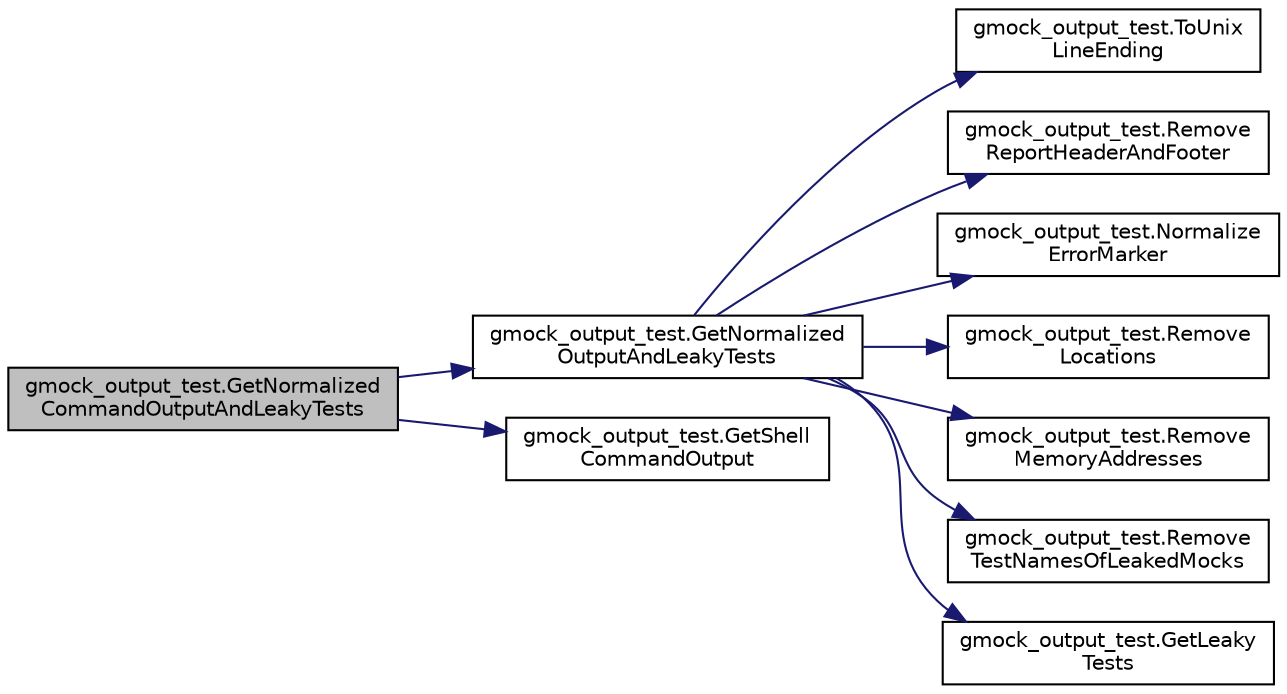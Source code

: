 digraph "gmock_output_test.GetNormalizedCommandOutputAndLeakyTests"
{
  edge [fontname="Helvetica",fontsize="10",labelfontname="Helvetica",labelfontsize="10"];
  node [fontname="Helvetica",fontsize="10",shape=record];
  rankdir="LR";
  Node5 [label="gmock_output_test.GetNormalized\lCommandOutputAndLeakyTests",height=0.2,width=0.4,color="black", fillcolor="grey75", style="filled", fontcolor="black"];
  Node5 -> Node6 [color="midnightblue",fontsize="10",style="solid",fontname="Helvetica"];
  Node6 [label="gmock_output_test.GetNormalized\lOutputAndLeakyTests",height=0.2,width=0.4,color="black", fillcolor="white", style="filled",URL="$d8/d7f/namespacegmock__output__test.html#a590ba3b918e5599eeabc2cbf597e2ce1"];
  Node6 -> Node7 [color="midnightblue",fontsize="10",style="solid",fontname="Helvetica"];
  Node7 [label="gmock_output_test.ToUnix\lLineEnding",height=0.2,width=0.4,color="black", fillcolor="white", style="filled",URL="$d8/d7f/namespacegmock__output__test.html#a5c9ae3611cc4fac1e1340a3345865cf3"];
  Node6 -> Node8 [color="midnightblue",fontsize="10",style="solid",fontname="Helvetica"];
  Node8 [label="gmock_output_test.Remove\lReportHeaderAndFooter",height=0.2,width=0.4,color="black", fillcolor="white", style="filled",URL="$d8/d7f/namespacegmock__output__test.html#a2ebfc0abfb0ed307021ecaa9da465c55"];
  Node6 -> Node9 [color="midnightblue",fontsize="10",style="solid",fontname="Helvetica"];
  Node9 [label="gmock_output_test.Normalize\lErrorMarker",height=0.2,width=0.4,color="black", fillcolor="white", style="filled",URL="$d8/d7f/namespacegmock__output__test.html#af3c1f95f19b9f048843a2d562d459b24"];
  Node6 -> Node10 [color="midnightblue",fontsize="10",style="solid",fontname="Helvetica"];
  Node10 [label="gmock_output_test.Remove\lLocations",height=0.2,width=0.4,color="black", fillcolor="white", style="filled",URL="$d8/d7f/namespacegmock__output__test.html#aa3c93f8085ff0886bf0d160d71af2452"];
  Node6 -> Node11 [color="midnightblue",fontsize="10",style="solid",fontname="Helvetica"];
  Node11 [label="gmock_output_test.Remove\lMemoryAddresses",height=0.2,width=0.4,color="black", fillcolor="white", style="filled",URL="$d8/d7f/namespacegmock__output__test.html#a58b4fdb82b40d01d32b09d4c14ba11a5"];
  Node6 -> Node12 [color="midnightblue",fontsize="10",style="solid",fontname="Helvetica"];
  Node12 [label="gmock_output_test.Remove\lTestNamesOfLeakedMocks",height=0.2,width=0.4,color="black", fillcolor="white", style="filled",URL="$d8/d7f/namespacegmock__output__test.html#ac0628c5630d869dae45601df9d909638"];
  Node6 -> Node13 [color="midnightblue",fontsize="10",style="solid",fontname="Helvetica"];
  Node13 [label="gmock_output_test.GetLeaky\lTests",height=0.2,width=0.4,color="black", fillcolor="white", style="filled",URL="$d8/d7f/namespacegmock__output__test.html#a60299c4f0cb666d08f101ddaa7aabed4"];
  Node5 -> Node14 [color="midnightblue",fontsize="10",style="solid",fontname="Helvetica"];
  Node14 [label="gmock_output_test.GetShell\lCommandOutput",height=0.2,width=0.4,color="black", fillcolor="white", style="filled",URL="$d8/d7f/namespacegmock__output__test.html#a001498a3e9bf552ee429e434eb00cb08"];
}
